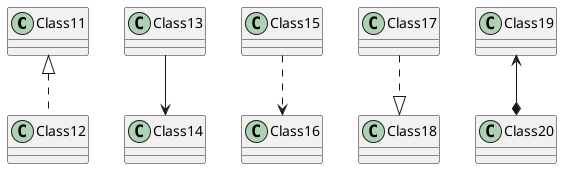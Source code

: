 @startuml help
Class11 <|.. Class12
Class13 --> Class14
Class15 ..> Class16
Class17 ..|> Class18
Class19 <--* Class20
@enduml
